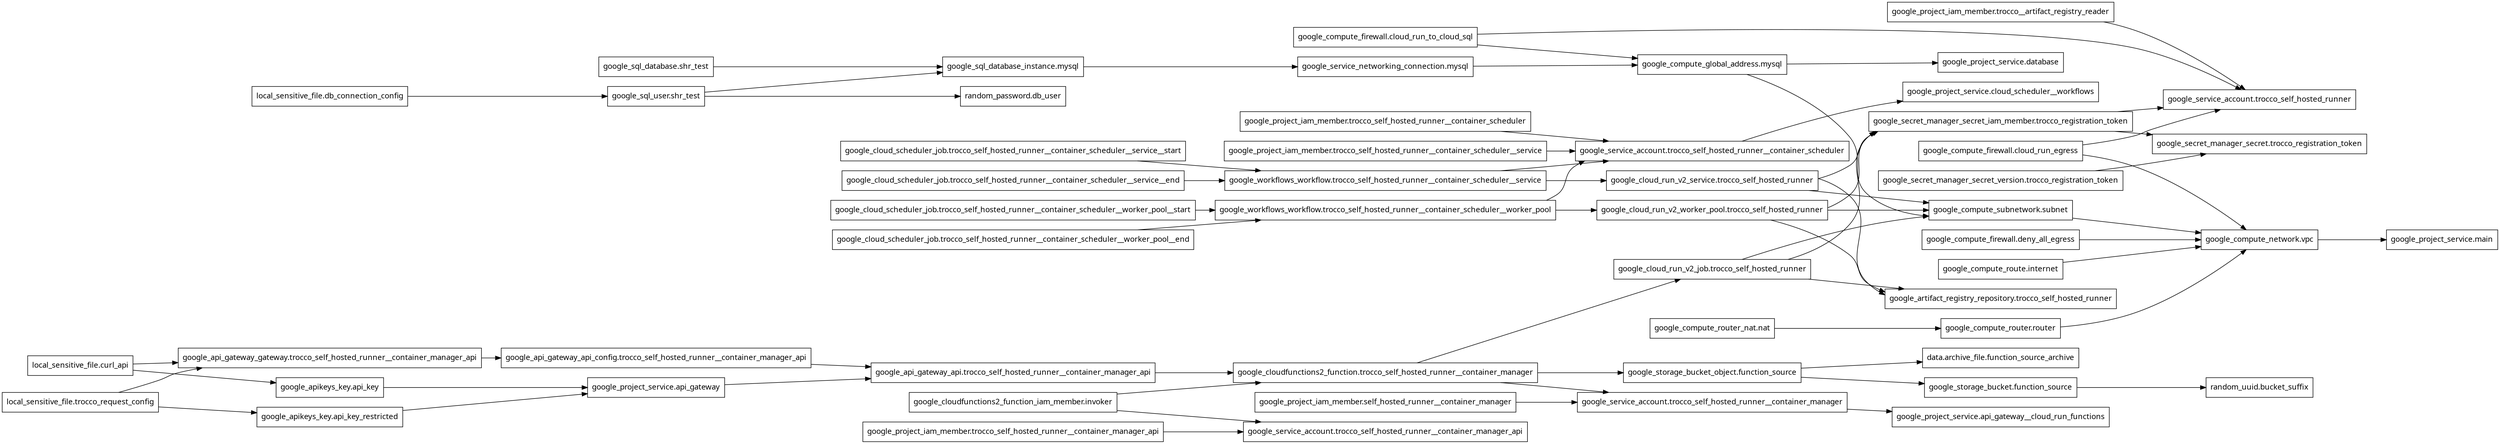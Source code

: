 digraph G {
  rankdir = "LR";
  node [shape = rect, fontname = "sans-serif"];
  "data.archive_file.function_source_archive" [label="data.archive_file.function_source_archive"];
  "google_api_gateway_api.trocco_self_hosted_runner__container_manager_api" [label="google_api_gateway_api.trocco_self_hosted_runner__container_manager_api"];
  "google_api_gateway_api_config.trocco_self_hosted_runner__container_manager_api" [label="google_api_gateway_api_config.trocco_self_hosted_runner__container_manager_api"];
  "google_api_gateway_gateway.trocco_self_hosted_runner__container_manager_api" [label="google_api_gateway_gateway.trocco_self_hosted_runner__container_manager_api"];
  "google_apikeys_key.api_key" [label="google_apikeys_key.api_key"];
  "google_apikeys_key.api_key_restricted" [label="google_apikeys_key.api_key_restricted"];
  "google_artifact_registry_repository.trocco_self_hosted_runner" [label="google_artifact_registry_repository.trocco_self_hosted_runner"];
  "google_cloud_run_v2_job.trocco_self_hosted_runner" [label="google_cloud_run_v2_job.trocco_self_hosted_runner"];
  "google_cloud_run_v2_service.trocco_self_hosted_runner" [label="google_cloud_run_v2_service.trocco_self_hosted_runner"];
  "google_cloud_run_v2_worker_pool.trocco_self_hosted_runner" [label="google_cloud_run_v2_worker_pool.trocco_self_hosted_runner"];
  "google_cloud_scheduler_job.trocco_self_hosted_runner__container_scheduler__service__end" [label="google_cloud_scheduler_job.trocco_self_hosted_runner__container_scheduler__service__end"];
  "google_cloud_scheduler_job.trocco_self_hosted_runner__container_scheduler__service__start" [label="google_cloud_scheduler_job.trocco_self_hosted_runner__container_scheduler__service__start"];
  "google_cloud_scheduler_job.trocco_self_hosted_runner__container_scheduler__worker_pool__end" [label="google_cloud_scheduler_job.trocco_self_hosted_runner__container_scheduler__worker_pool__end"];
  "google_cloud_scheduler_job.trocco_self_hosted_runner__container_scheduler__worker_pool__start" [label="google_cloud_scheduler_job.trocco_self_hosted_runner__container_scheduler__worker_pool__start"];
  "google_cloudfunctions2_function.trocco_self_hosted_runner__container_manager" [label="google_cloudfunctions2_function.trocco_self_hosted_runner__container_manager"];
  "google_cloudfunctions2_function_iam_member.invoker" [label="google_cloudfunctions2_function_iam_member.invoker"];
  "google_compute_firewall.cloud_run_egress" [label="google_compute_firewall.cloud_run_egress"];
  "google_compute_firewall.cloud_run_to_cloud_sql" [label="google_compute_firewall.cloud_run_to_cloud_sql"];
  "google_compute_firewall.deny_all_egress" [label="google_compute_firewall.deny_all_egress"];
  "google_compute_global_address.mysql" [label="google_compute_global_address.mysql"];
  "google_compute_network.vpc" [label="google_compute_network.vpc"];
  "google_compute_route.internet" [label="google_compute_route.internet"];
  "google_compute_router.router" [label="google_compute_router.router"];
  "google_compute_router_nat.nat" [label="google_compute_router_nat.nat"];
  "google_compute_subnetwork.subnet" [label="google_compute_subnetwork.subnet"];
  "google_project_iam_member.self_hosted_runner__container_manager" [label="google_project_iam_member.self_hosted_runner__container_manager"];
  "google_project_iam_member.trocco__artifact_registry_reader" [label="google_project_iam_member.trocco__artifact_registry_reader"];
  "google_project_iam_member.trocco_self_hosted_runner__container_manager_api" [label="google_project_iam_member.trocco_self_hosted_runner__container_manager_api"];
  "google_project_iam_member.trocco_self_hosted_runner__container_scheduler" [label="google_project_iam_member.trocco_self_hosted_runner__container_scheduler"];
  "google_project_iam_member.trocco_self_hosted_runner__container_scheduler__service" [label="google_project_iam_member.trocco_self_hosted_runner__container_scheduler__service"];
  "google_project_service.api_gateway" [label="google_project_service.api_gateway"];
  "google_project_service.api_gateway__cloud_run_functions" [label="google_project_service.api_gateway__cloud_run_functions"];
  "google_project_service.cloud_scheduler__workflows" [label="google_project_service.cloud_scheduler__workflows"];
  "google_project_service.database" [label="google_project_service.database"];
  "google_project_service.main" [label="google_project_service.main"];
  "google_secret_manager_secret.trocco_registration_token" [label="google_secret_manager_secret.trocco_registration_token"];
  "google_secret_manager_secret_iam_member.trocco_registration_token" [label="google_secret_manager_secret_iam_member.trocco_registration_token"];
  "google_secret_manager_secret_version.trocco_registration_token" [label="google_secret_manager_secret_version.trocco_registration_token"];
  "google_service_account.trocco_self_hosted_runner" [label="google_service_account.trocco_self_hosted_runner"];
  "google_service_account.trocco_self_hosted_runner__container_manager" [label="google_service_account.trocco_self_hosted_runner__container_manager"];
  "google_service_account.trocco_self_hosted_runner__container_manager_api" [label="google_service_account.trocco_self_hosted_runner__container_manager_api"];
  "google_service_account.trocco_self_hosted_runner__container_scheduler" [label="google_service_account.trocco_self_hosted_runner__container_scheduler"];
  "google_service_networking_connection.mysql" [label="google_service_networking_connection.mysql"];
  "google_sql_database.shr_test" [label="google_sql_database.shr_test"];
  "google_sql_database_instance.mysql" [label="google_sql_database_instance.mysql"];
  "google_sql_user.shr_test" [label="google_sql_user.shr_test"];
  "google_storage_bucket.function_source" [label="google_storage_bucket.function_source"];
  "google_storage_bucket_object.function_source" [label="google_storage_bucket_object.function_source"];
  "google_workflows_workflow.trocco_self_hosted_runner__container_scheduler__service" [label="google_workflows_workflow.trocco_self_hosted_runner__container_scheduler__service"];
  "google_workflows_workflow.trocco_self_hosted_runner__container_scheduler__worker_pool" [label="google_workflows_workflow.trocco_self_hosted_runner__container_scheduler__worker_pool"];
  "local_sensitive_file.curl_api" [label="local_sensitive_file.curl_api"];
  "local_sensitive_file.db_connection_config" [label="local_sensitive_file.db_connection_config"];
  "local_sensitive_file.trocco_request_config" [label="local_sensitive_file.trocco_request_config"];
  "random_password.db_user" [label="random_password.db_user"];
  "random_uuid.bucket_suffix" [label="random_uuid.bucket_suffix"];
  "google_api_gateway_api.trocco_self_hosted_runner__container_manager_api" -> "google_cloudfunctions2_function.trocco_self_hosted_runner__container_manager";
  "google_api_gateway_api_config.trocco_self_hosted_runner__container_manager_api" -> "google_api_gateway_api.trocco_self_hosted_runner__container_manager_api";
  "google_api_gateway_gateway.trocco_self_hosted_runner__container_manager_api" -> "google_api_gateway_api_config.trocco_self_hosted_runner__container_manager_api";
  "google_apikeys_key.api_key" -> "google_project_service.api_gateway";
  "google_apikeys_key.api_key_restricted" -> "google_project_service.api_gateway";
  "google_cloud_run_v2_job.trocco_self_hosted_runner" -> "google_artifact_registry_repository.trocco_self_hosted_runner";
  "google_cloud_run_v2_job.trocco_self_hosted_runner" -> "google_compute_subnetwork.subnet";
  "google_cloud_run_v2_job.trocco_self_hosted_runner" -> "google_secret_manager_secret_iam_member.trocco_registration_token";
  "google_cloud_run_v2_service.trocco_self_hosted_runner" -> "google_artifact_registry_repository.trocco_self_hosted_runner";
  "google_cloud_run_v2_service.trocco_self_hosted_runner" -> "google_compute_subnetwork.subnet";
  "google_cloud_run_v2_service.trocco_self_hosted_runner" -> "google_secret_manager_secret_iam_member.trocco_registration_token";
  "google_cloud_run_v2_worker_pool.trocco_self_hosted_runner" -> "google_artifact_registry_repository.trocco_self_hosted_runner";
  "google_cloud_run_v2_worker_pool.trocco_self_hosted_runner" -> "google_compute_subnetwork.subnet";
  "google_cloud_run_v2_worker_pool.trocco_self_hosted_runner" -> "google_secret_manager_secret_iam_member.trocco_registration_token";
  "google_cloud_scheduler_job.trocco_self_hosted_runner__container_scheduler__service__end" -> "google_workflows_workflow.trocco_self_hosted_runner__container_scheduler__service";
  "google_cloud_scheduler_job.trocco_self_hosted_runner__container_scheduler__service__start" -> "google_workflows_workflow.trocco_self_hosted_runner__container_scheduler__service";
  "google_cloud_scheduler_job.trocco_self_hosted_runner__container_scheduler__worker_pool__end" -> "google_workflows_workflow.trocco_self_hosted_runner__container_scheduler__worker_pool";
  "google_cloud_scheduler_job.trocco_self_hosted_runner__container_scheduler__worker_pool__start" -> "google_workflows_workflow.trocco_self_hosted_runner__container_scheduler__worker_pool";
  "google_cloudfunctions2_function.trocco_self_hosted_runner__container_manager" -> "google_cloud_run_v2_job.trocco_self_hosted_runner";
  "google_cloudfunctions2_function.trocco_self_hosted_runner__container_manager" -> "google_service_account.trocco_self_hosted_runner__container_manager";
  "google_cloudfunctions2_function.trocco_self_hosted_runner__container_manager" -> "google_storage_bucket_object.function_source";
  "google_cloudfunctions2_function_iam_member.invoker" -> "google_cloudfunctions2_function.trocco_self_hosted_runner__container_manager";
  "google_cloudfunctions2_function_iam_member.invoker" -> "google_service_account.trocco_self_hosted_runner__container_manager_api";
  "google_compute_firewall.cloud_run_egress" -> "google_compute_network.vpc";
  "google_compute_firewall.cloud_run_egress" -> "google_service_account.trocco_self_hosted_runner";
  "google_compute_firewall.cloud_run_to_cloud_sql" -> "google_compute_global_address.mysql";
  "google_compute_firewall.cloud_run_to_cloud_sql" -> "google_service_account.trocco_self_hosted_runner";
  "google_compute_firewall.deny_all_egress" -> "google_compute_network.vpc";
  "google_compute_global_address.mysql" -> "google_compute_subnetwork.subnet";
  "google_compute_global_address.mysql" -> "google_project_service.database";
  "google_compute_network.vpc" -> "google_project_service.main";
  "google_compute_route.internet" -> "google_compute_network.vpc";
  "google_compute_router.router" -> "google_compute_network.vpc";
  "google_compute_router_nat.nat" -> "google_compute_router.router";
  "google_compute_subnetwork.subnet" -> "google_compute_network.vpc";
  "google_project_iam_member.self_hosted_runner__container_manager" -> "google_service_account.trocco_self_hosted_runner__container_manager";
  "google_project_iam_member.trocco__artifact_registry_reader" -> "google_service_account.trocco_self_hosted_runner";
  "google_project_iam_member.trocco_self_hosted_runner__container_manager_api" -> "google_service_account.trocco_self_hosted_runner__container_manager_api";
  "google_project_iam_member.trocco_self_hosted_runner__container_scheduler" -> "google_service_account.trocco_self_hosted_runner__container_scheduler";
  "google_project_iam_member.trocco_self_hosted_runner__container_scheduler__service" -> "google_service_account.trocco_self_hosted_runner__container_scheduler";
  "google_project_service.api_gateway" -> "google_api_gateway_api.trocco_self_hosted_runner__container_manager_api";
  "google_secret_manager_secret_iam_member.trocco_registration_token" -> "google_secret_manager_secret.trocco_registration_token";
  "google_secret_manager_secret_iam_member.trocco_registration_token" -> "google_service_account.trocco_self_hosted_runner";
  "google_secret_manager_secret_version.trocco_registration_token" -> "google_secret_manager_secret.trocco_registration_token";
  "google_service_account.trocco_self_hosted_runner__container_manager" -> "google_project_service.api_gateway__cloud_run_functions";
  "google_service_account.trocco_self_hosted_runner__container_scheduler" -> "google_project_service.cloud_scheduler__workflows";
  "google_service_networking_connection.mysql" -> "google_compute_global_address.mysql";
  "google_sql_database.shr_test" -> "google_sql_database_instance.mysql";
  "google_sql_database_instance.mysql" -> "google_service_networking_connection.mysql";
  "google_sql_user.shr_test" -> "google_sql_database_instance.mysql";
  "google_sql_user.shr_test" -> "random_password.db_user";
  "google_storage_bucket.function_source" -> "random_uuid.bucket_suffix";
  "google_storage_bucket_object.function_source" -> "data.archive_file.function_source_archive";
  "google_storage_bucket_object.function_source" -> "google_storage_bucket.function_source";
  "google_workflows_workflow.trocco_self_hosted_runner__container_scheduler__service" -> "google_cloud_run_v2_service.trocco_self_hosted_runner";
  "google_workflows_workflow.trocco_self_hosted_runner__container_scheduler__service" -> "google_service_account.trocco_self_hosted_runner__container_scheduler";
  "google_workflows_workflow.trocco_self_hosted_runner__container_scheduler__worker_pool" -> "google_cloud_run_v2_worker_pool.trocco_self_hosted_runner";
  "google_workflows_workflow.trocco_self_hosted_runner__container_scheduler__worker_pool" -> "google_service_account.trocco_self_hosted_runner__container_scheduler";
  "local_sensitive_file.curl_api" -> "google_api_gateway_gateway.trocco_self_hosted_runner__container_manager_api";
  "local_sensitive_file.curl_api" -> "google_apikeys_key.api_key";
  "local_sensitive_file.db_connection_config" -> "google_sql_user.shr_test";
  "local_sensitive_file.trocco_request_config" -> "google_api_gateway_gateway.trocco_self_hosted_runner__container_manager_api";
  "local_sensitive_file.trocco_request_config" -> "google_apikeys_key.api_key_restricted";
}
